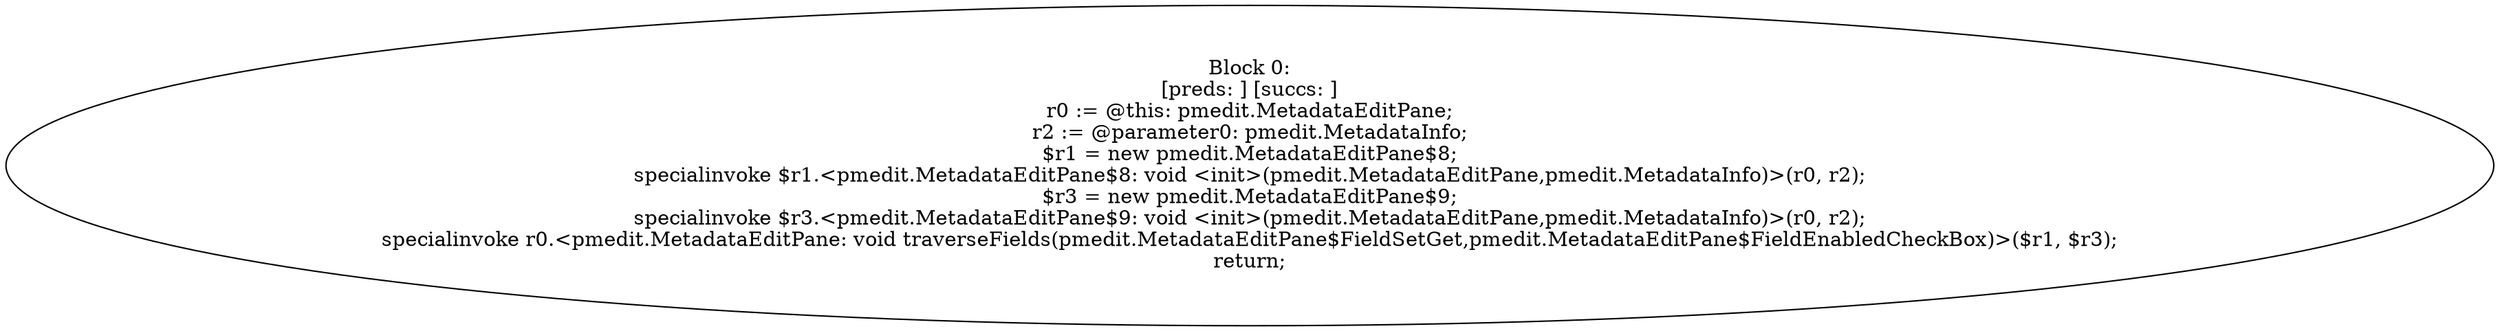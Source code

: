 digraph "unitGraph" {
    "Block 0:
[preds: ] [succs: ]
r0 := @this: pmedit.MetadataEditPane;
r2 := @parameter0: pmedit.MetadataInfo;
$r1 = new pmedit.MetadataEditPane$8;
specialinvoke $r1.<pmedit.MetadataEditPane$8: void <init>(pmedit.MetadataEditPane,pmedit.MetadataInfo)>(r0, r2);
$r3 = new pmedit.MetadataEditPane$9;
specialinvoke $r3.<pmedit.MetadataEditPane$9: void <init>(pmedit.MetadataEditPane,pmedit.MetadataInfo)>(r0, r2);
specialinvoke r0.<pmedit.MetadataEditPane: void traverseFields(pmedit.MetadataEditPane$FieldSetGet,pmedit.MetadataEditPane$FieldEnabledCheckBox)>($r1, $r3);
return;
"
}
